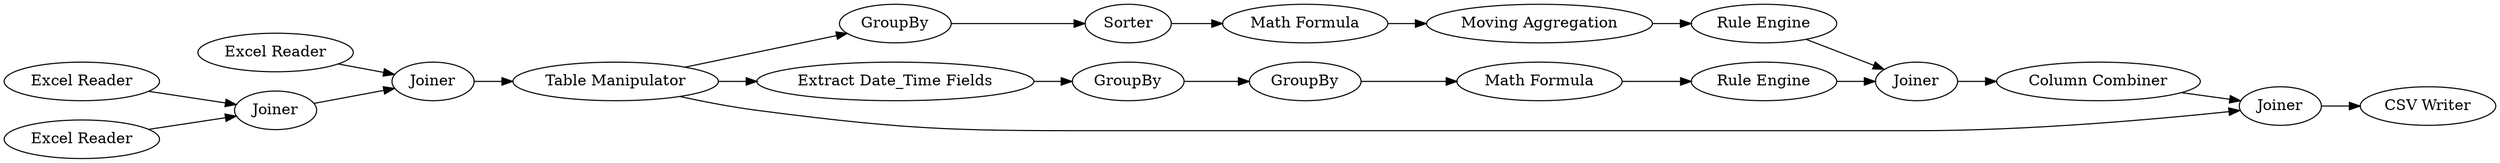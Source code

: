 digraph {
	4 [label="Excel Reader"]
	5 [label="Excel Reader"]
	7 [label=Joiner]
	8 [label=Joiner]
	9 [label="Excel Reader"]
	23 [label="Table Manipulator"]
	106 [label=GroupBy]
	107 [label=Sorter]
	108 [label="Math Formula"]
	109 [label="Moving Aggregation"]
	110 [label="Rule Engine"]
	114 [label="Math Formula"]
	116 [label="Rule Engine"]
	132 [label="Column Combiner"]
	133 [label=Joiner]
	135 [label="Extract Date_Time Fields"]
	136 [label=GroupBy]
	137 [label=GroupBy]
	138 [label=Joiner]
	139 [label="CSV Writer"]
	4 -> 7
	5 -> 8
	7 -> 23
	8 -> 7
	9 -> 8
	23 -> 135
	23 -> 106
	23 -> 138
	106 -> 107
	107 -> 108
	108 -> 109
	109 -> 110
	110 -> 133
	114 -> 116
	116 -> 133
	132 -> 138
	133 -> 132
	135 -> 136
	136 -> 137
	137 -> 114
	138 -> 139
	rankdir=LR
}
